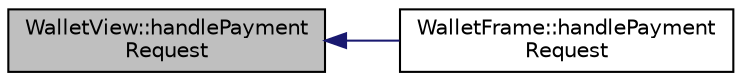 digraph "WalletView::handlePaymentRequest"
{
  edge [fontname="Helvetica",fontsize="10",labelfontname="Helvetica",labelfontsize="10"];
  node [fontname="Helvetica",fontsize="10",shape=record];
  rankdir="LR";
  Node215 [label="WalletView::handlePayment\lRequest",height=0.2,width=0.4,color="black", fillcolor="grey75", style="filled", fontcolor="black"];
  Node215 -> Node216 [dir="back",color="midnightblue",fontsize="10",style="solid",fontname="Helvetica"];
  Node216 [label="WalletFrame::handlePayment\lRequest",height=0.2,width=0.4,color="black", fillcolor="white", style="filled",URL="$class_wallet_frame.html#aa8c5b10f2240df164795619ca41c619c"];
}
